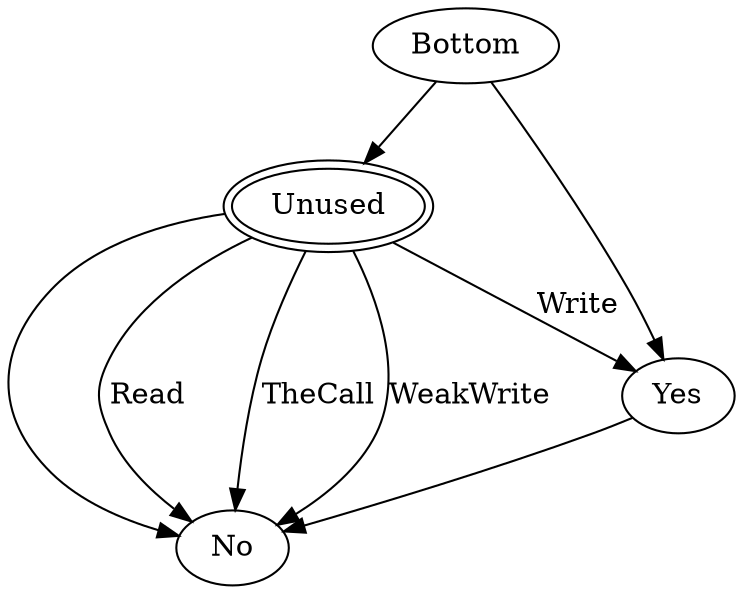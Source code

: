 #
# This file is distributed under the MIT License. See LICENSE.md for details.
#

digraph RegisterArgumentsOfFunctionCall {
  Bottom;
  Unused [peripheries=2];
  Yes;
  No;

  # Lattice
  Bottom->Yes;
  Bottom->Unused;
  Yes->No;
  Unused->No;

  # Transfer functions
  Unused->Yes [label="Write"];
  Unused->No [label="Read"];
  Unused->No [label="TheCall"];

  # Prevent return values to become arguments right away
  Unused->No [label="WeakWrite"];
}
